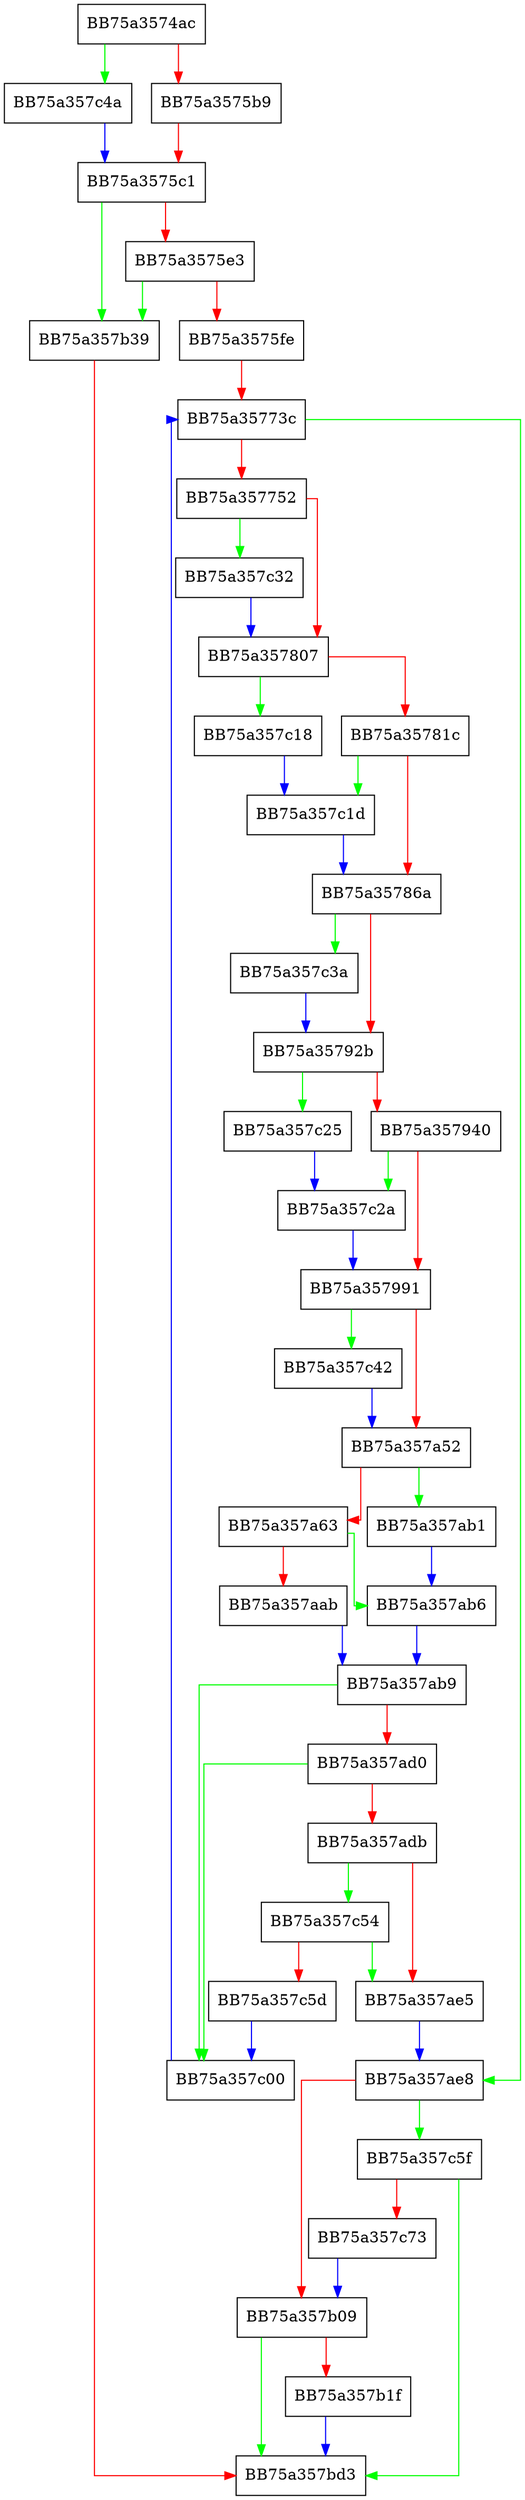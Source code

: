 digraph _is_platform_support {
  node [shape="box"];
  graph [splines=ortho];
  BB75a3574ac -> BB75a357c4a [color="green"];
  BB75a3574ac -> BB75a3575b9 [color="red"];
  BB75a3575b9 -> BB75a3575c1 [color="red"];
  BB75a3575c1 -> BB75a357b39 [color="green"];
  BB75a3575c1 -> BB75a3575e3 [color="red"];
  BB75a3575e3 -> BB75a357b39 [color="green"];
  BB75a3575e3 -> BB75a3575fe [color="red"];
  BB75a3575fe -> BB75a35773c [color="red"];
  BB75a35773c -> BB75a357ae8 [color="green"];
  BB75a35773c -> BB75a357752 [color="red"];
  BB75a357752 -> BB75a357c32 [color="green"];
  BB75a357752 -> BB75a357807 [color="red"];
  BB75a357807 -> BB75a357c18 [color="green"];
  BB75a357807 -> BB75a35781c [color="red"];
  BB75a35781c -> BB75a357c1d [color="green"];
  BB75a35781c -> BB75a35786a [color="red"];
  BB75a35786a -> BB75a357c3a [color="green"];
  BB75a35786a -> BB75a35792b [color="red"];
  BB75a35792b -> BB75a357c25 [color="green"];
  BB75a35792b -> BB75a357940 [color="red"];
  BB75a357940 -> BB75a357c2a [color="green"];
  BB75a357940 -> BB75a357991 [color="red"];
  BB75a357991 -> BB75a357c42 [color="green"];
  BB75a357991 -> BB75a357a52 [color="red"];
  BB75a357a52 -> BB75a357ab1 [color="green"];
  BB75a357a52 -> BB75a357a63 [color="red"];
  BB75a357a63 -> BB75a357ab6 [color="green"];
  BB75a357a63 -> BB75a357aab [color="red"];
  BB75a357aab -> BB75a357ab9 [color="blue"];
  BB75a357ab1 -> BB75a357ab6 [color="blue"];
  BB75a357ab6 -> BB75a357ab9 [color="blue"];
  BB75a357ab9 -> BB75a357c00 [color="green"];
  BB75a357ab9 -> BB75a357ad0 [color="red"];
  BB75a357ad0 -> BB75a357c00 [color="green"];
  BB75a357ad0 -> BB75a357adb [color="red"];
  BB75a357adb -> BB75a357c54 [color="green"];
  BB75a357adb -> BB75a357ae5 [color="red"];
  BB75a357ae5 -> BB75a357ae8 [color="blue"];
  BB75a357ae8 -> BB75a357c5f [color="green"];
  BB75a357ae8 -> BB75a357b09 [color="red"];
  BB75a357b09 -> BB75a357bd3 [color="green"];
  BB75a357b09 -> BB75a357b1f [color="red"];
  BB75a357b1f -> BB75a357bd3 [color="blue"];
  BB75a357b39 -> BB75a357bd3 [color="red"];
  BB75a357c00 -> BB75a35773c [color="blue"];
  BB75a357c18 -> BB75a357c1d [color="blue"];
  BB75a357c1d -> BB75a35786a [color="blue"];
  BB75a357c25 -> BB75a357c2a [color="blue"];
  BB75a357c2a -> BB75a357991 [color="blue"];
  BB75a357c32 -> BB75a357807 [color="blue"];
  BB75a357c3a -> BB75a35792b [color="blue"];
  BB75a357c42 -> BB75a357a52 [color="blue"];
  BB75a357c4a -> BB75a3575c1 [color="blue"];
  BB75a357c54 -> BB75a357ae5 [color="green"];
  BB75a357c54 -> BB75a357c5d [color="red"];
  BB75a357c5d -> BB75a357c00 [color="blue"];
  BB75a357c5f -> BB75a357bd3 [color="green"];
  BB75a357c5f -> BB75a357c73 [color="red"];
  BB75a357c73 -> BB75a357b09 [color="blue"];
}